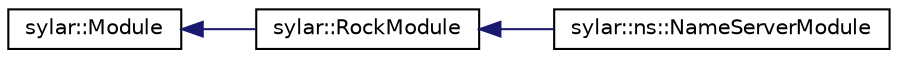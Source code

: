 digraph "类继承关系图"
{
 // LATEX_PDF_SIZE
  edge [fontname="Helvetica",fontsize="10",labelfontname="Helvetica",labelfontsize="10"];
  node [fontname="Helvetica",fontsize="10",shape=record];
  rankdir="LR";
  Node0 [label="sylar::Module",height=0.2,width=0.4,color="black", fillcolor="white", style="filled",URL="$classsylar_1_1Module.html",tooltip=" "];
  Node0 -> Node1 [dir="back",color="midnightblue",fontsize="10",style="solid",fontname="Helvetica"];
  Node1 [label="sylar::RockModule",height=0.2,width=0.4,color="black", fillcolor="white", style="filled",URL="$classsylar_1_1RockModule.html",tooltip=" "];
  Node1 -> Node2 [dir="back",color="midnightblue",fontsize="10",style="solid",fontname="Helvetica"];
  Node2 [label="sylar::ns::NameServerModule",height=0.2,width=0.4,color="black", fillcolor="white", style="filled",URL="$classsylar_1_1ns_1_1NameServerModule.html",tooltip=" "];
}
